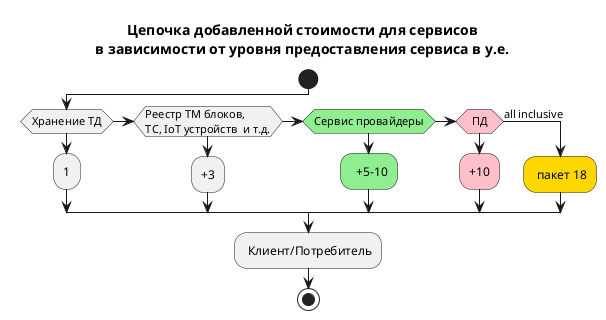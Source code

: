 @startuml
title Цепочка добавленной стоимости для сервисов\nв зависимости от уровня предоставления сервиса в у.е.

start
    if (Хранение ТД)
        :1;
    else if (Реестр ТМ блоков,\nТС, IoT устройств  и т.д.)
        :+3;
   #lightgreen:  else if (Сервис провайдеры)
   #lightgreen:  +5-10;
   #pink: else if (ПД)
   #pink:+10;
   else (all inclusive)
   #gold: пакет 18;
    endif
: Клиент/Потребитель;
stop

@enduml
